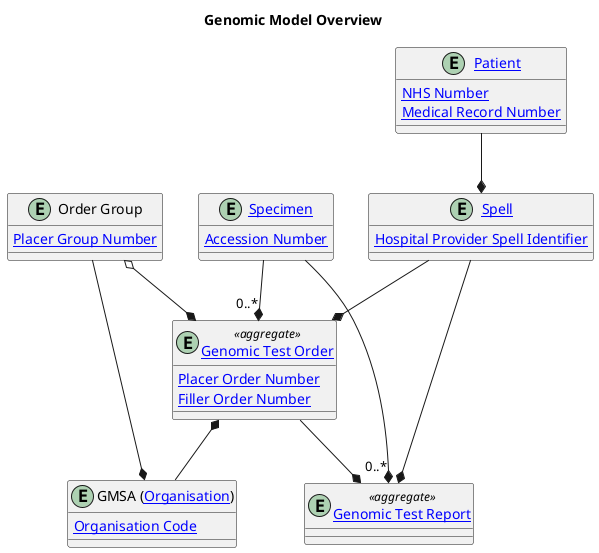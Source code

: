 @startuml

title "Genomic Model Overview"


entity "[[StructureDefinition-Patient.html Patient]]" as Patient {
  [[StructureDefinition-NHSNumber.html NHS Number]]
  [[StructureDefinition-MedicalRecordNumber.html Medical Record Number]]
}

entity "GMSA ([[StructureDefinition-Organization.html Organisation]])" as GMSA {
[[StructureDefinition-OrganisationCode.html Organisation Code]]
}

entity "Order Group" as OrderGroup {
  [[StructureDefinition-PlacerGroupNumber.html Placer Group Number]]
}

entity "[[Questionnaire-GenomicTestOrder.html Genomic Test Order]]" as Order <<aggregate>> {
  [[StructureDefinition-PlacerOrderNumber.html Placer Order Number]]
  [[StructureDefinition-FillerOrderNumber.html Filler Order Number]]
}

entity "[[StructureDefinition-Composition-GenomicReport.html Genomic Test Report]]" as Report <<aggregate>>

entity "[[StructureDefinition-Specimen.html Specimen]]" as Specimen {
  [[StructureDefinition-AccessionNumber.html Accession Number]]
}

entity "[[Spell]]" as Spell {
  [[StructureDefinition-HospitalProviderSpellIdentifier.html Hospital Provider Spell Identifier]]
}

OrderGroup o--* Order
OrderGroup --* GMSA
Order *-- GMSA
Order --* Report
Specimen --* "0..*" Order
Specimen --* "0..*" Report
Spell --* Order
Spell --* Report

Patient --* Spell


@enduml
